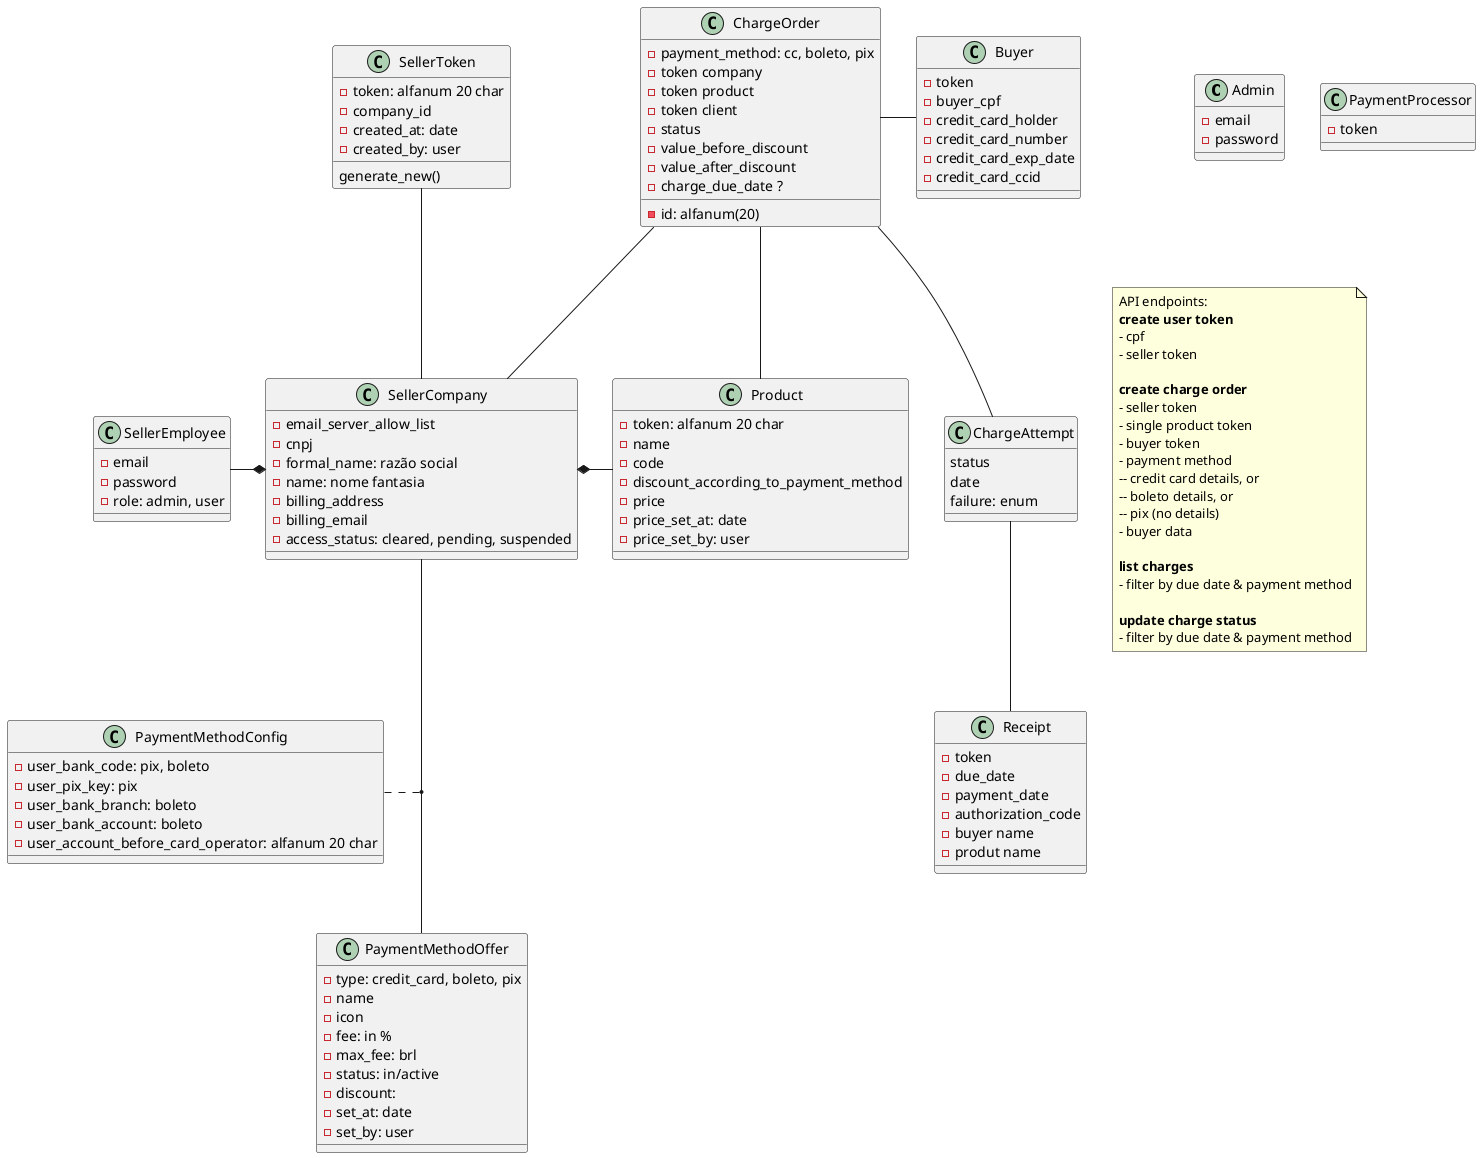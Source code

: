 ' option + D to preview

@startuml "PayNow"

class Admin {
  -email
  -password
  'can ask for sellerCo suspention, that has to be approved by another admin
}

class Buyer {
  -token 
  'generated on account creation
  -buyer_cpf
  -credit_card_holder
  -credit_card_number
  -credit_card_exp_date
  -credit_card_ccid
  'one token per person, regardless of how many 
}

class ChargeAttempt {
  status
  date
  failure: enum
  'enum: code returned by cc operator
}

class ChargeOrder {
  -id: alfanum(20)
  -payment_method: cc, boleto, pix
  ' if CC, its details
  ' else, boleto/pix data (is that the payment method token?)
  -token company
  -token product
  -token client
  -status
  'status: pending (default), approved, rejected
  -value_before_discount
  -value_after_discount
  -charge_due_date ?
}

class Receipt {
  - token
  - due_date
  - payment_date
  - authorization_code
  'optional, according to me:
  - buyer name
  - produt name
}

class PaymentMethodOffer {
  -type: credit_card, boleto, pix
  -name
  -icon
  -fee: in %
  -max_fee: brl
  -status: in/active
  -discount:
  -set_at: date
  -set_by: user
}

class PaymentMethodConfig {
  -user_bank_code: pix, boleto
  -user_pix_key: pix
  -user_bank_branch: boleto
  -user_bank_account: boleto
  -user_account_before_card_operator: alfanum 20 char
}

class PaymentProcessor {
  -token
}

class Product {
  -token: alfanum 20 char
  -name
  -code
  -discount_according_to_payment_method
  -price 
  -price_set_at: date
  -price_set_by: user
}

class SellerCompany {
  -email_server_allow_list
  -cnpj
  -formal_name: razão social
  -name: nome fantasia
  -billing_address
  -billing_email
  -access_status: cleared, pending, suspended
  ' all fields above required for platform access
}

class SellerEmployee {
  -email
  -password
  - role: admin, user
  ' admin has access to list his company's users, can change status from pending to active to inactive
  ' admin can request token replacement
}

class SellerToken {
  -token: alfanum 20 char
  -company_id
  -created_at: date
  -created_by: user
  generate_new()
}

SellerEmployee -* SellerCompany
SellerCompany *- Product
SellerToken -- SellerCompany
ChargeOrder -- SellerCompany
ChargeOrder -- Product
ChargeOrder - Buyer
ChargeOrder -- ChargeAttempt
ChargeAttempt -- Receipt
PaymentMethodConfig .. (SellerCompany, PaymentMethodOffer)

note as N1
  API endpoints:
  <b>create user token</b> 
  - cpf
  - seller token

  <b>create charge order</b> 
  - seller token
  - single product token
  - buyer token
  - payment method
  -- credit card details, or
  -- boleto details, or
  -- pix (no details)
  - buyer data

  <b>list charges</b> 
  - filter by due date & payment method

  <b>update charge status</b> 
  - filter by due date & payment method
end note
@enduml